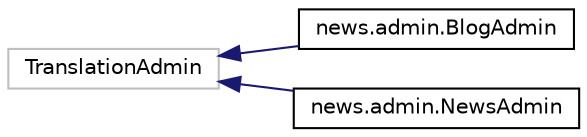 digraph "Graphical Class Hierarchy"
{
  edge [fontname="Helvetica",fontsize="10",labelfontname="Helvetica",labelfontsize="10"];
  node [fontname="Helvetica",fontsize="10",shape=record];
  rankdir="LR";
  Node20 [label="TranslationAdmin",height=0.2,width=0.4,color="grey75", fillcolor="white", style="filled"];
  Node20 -> Node0 [dir="back",color="midnightblue",fontsize="10",style="solid",fontname="Helvetica"];
  Node0 [label="news.admin.BlogAdmin",height=0.2,width=0.4,color="black", fillcolor="white", style="filled",URL="$classnews_1_1admin_1_1_blog_admin.html"];
  Node20 -> Node22 [dir="back",color="midnightblue",fontsize="10",style="solid",fontname="Helvetica"];
  Node22 [label="news.admin.NewsAdmin",height=0.2,width=0.4,color="black", fillcolor="white", style="filled",URL="$classnews_1_1admin_1_1_news_admin.html"];
}
